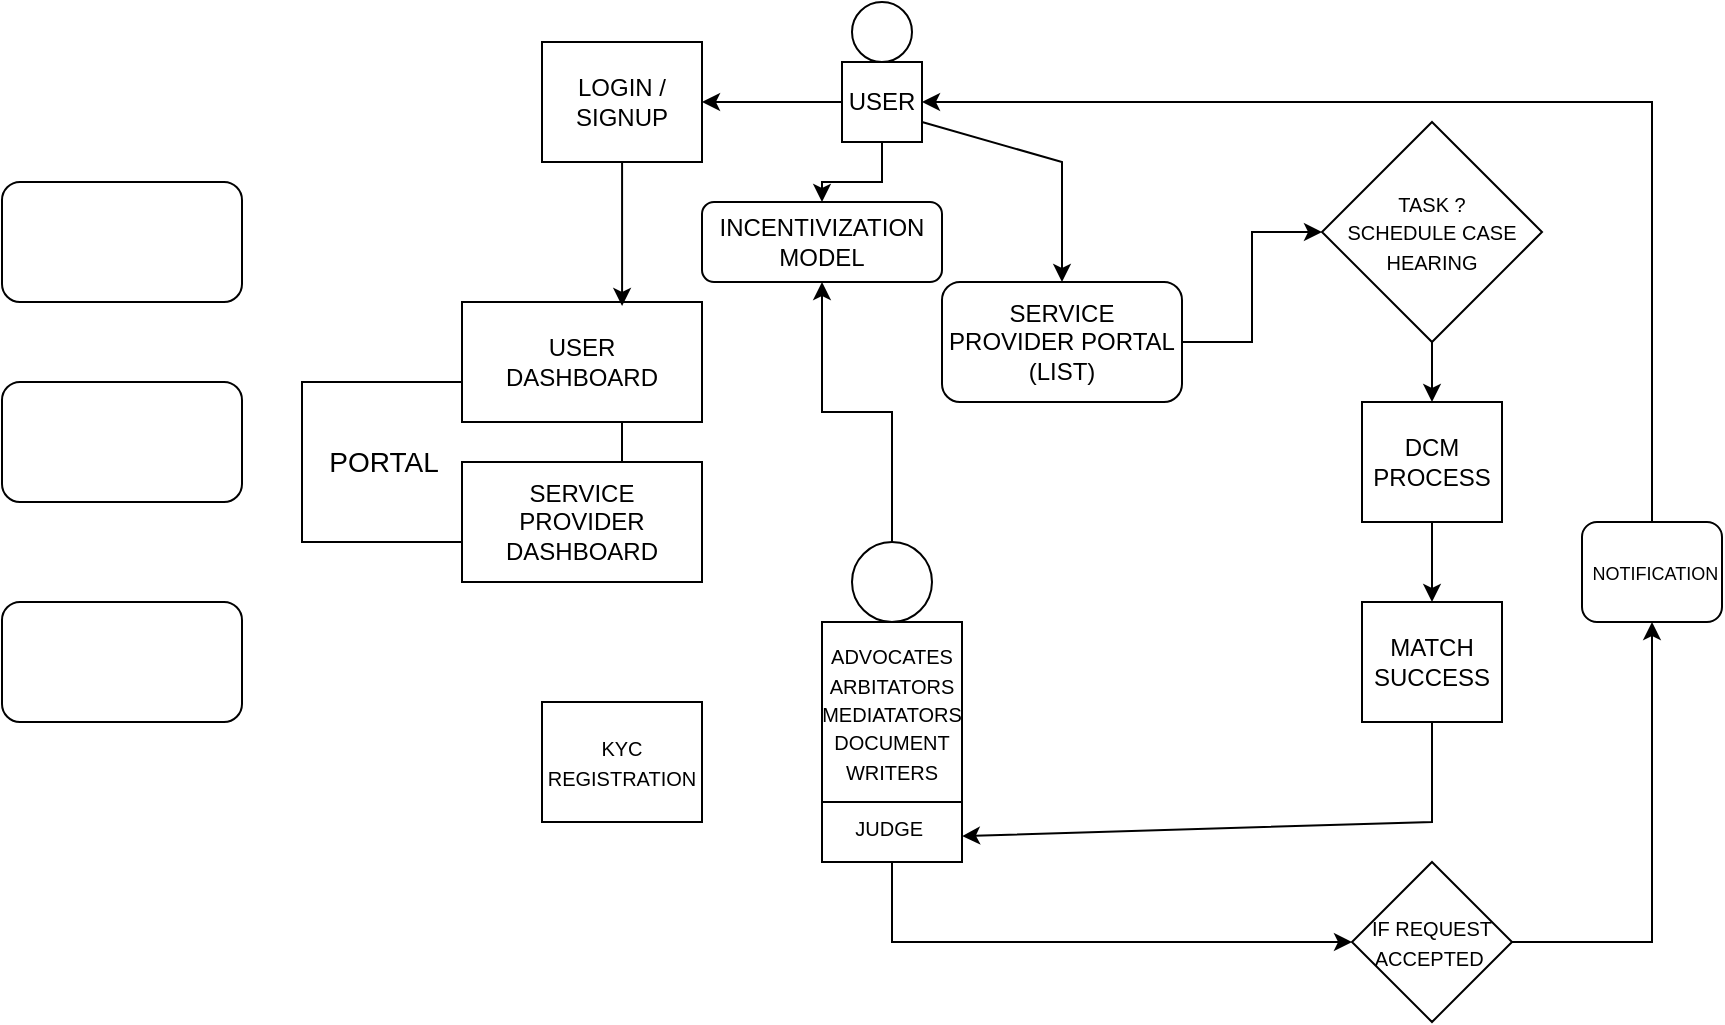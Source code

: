 <mxfile version="21.7.4" type="github">
  <diagram name="Page-1" id="g-eU_zQpK4Jmi0CYvKia">
    <mxGraphModel dx="1904" dy="622" grid="1" gridSize="10" guides="1" tooltips="1" connect="1" arrows="1" fold="1" page="1" pageScale="1" pageWidth="827" pageHeight="1169" math="0" shadow="0">
      <root>
        <mxCell id="0" />
        <mxCell id="1" parent="0" />
        <mxCell id="zGSTSEzs4RvEDAc3bm8E-2" value="&lt;div style=&quot;&quot;&gt;&lt;font style=&quot;font-size: 14px;&quot;&gt;&amp;nbsp; &amp;nbsp;PORTAL&lt;/font&gt;&lt;/div&gt;" style="rounded=0;whiteSpace=wrap;html=1;align=left;" vertex="1" parent="1">
          <mxGeometry x="80" y="200" width="160" height="80" as="geometry" />
        </mxCell>
        <mxCell id="zGSTSEzs4RvEDAc3bm8E-3" value="SERVICE PROVIDER DASHBOARD" style="rounded=0;whiteSpace=wrap;html=1;" vertex="1" parent="1">
          <mxGeometry x="160" y="240" width="120" height="60" as="geometry" />
        </mxCell>
        <mxCell id="zGSTSEzs4RvEDAc3bm8E-4" value="USER &lt;br&gt;DASHBOARD" style="rounded=0;whiteSpace=wrap;html=1;" vertex="1" parent="1">
          <mxGeometry x="160" y="160" width="120" height="60" as="geometry" />
        </mxCell>
        <mxCell id="zGSTSEzs4RvEDAc3bm8E-24" style="edgeStyle=orthogonalEdgeStyle;rounded=0;orthogonalLoop=1;jettySize=auto;html=1;entryX=0.667;entryY=0.033;entryDx=0;entryDy=0;entryPerimeter=0;" edge="1" parent="1" source="zGSTSEzs4RvEDAc3bm8E-5" target="zGSTSEzs4RvEDAc3bm8E-4">
          <mxGeometry relative="1" as="geometry" />
        </mxCell>
        <mxCell id="zGSTSEzs4RvEDAc3bm8E-5" value="LOGIN / SIGNUP" style="rounded=0;whiteSpace=wrap;html=1;" vertex="1" parent="1">
          <mxGeometry x="200" y="30" width="80" height="60" as="geometry" />
        </mxCell>
        <mxCell id="zGSTSEzs4RvEDAc3bm8E-6" value="&lt;font style=&quot;font-size: 10px;&quot;&gt;KYC REGISTRATION&lt;/font&gt;" style="rounded=0;whiteSpace=wrap;html=1;" vertex="1" parent="1">
          <mxGeometry x="200" y="360" width="80" height="60" as="geometry" />
        </mxCell>
        <mxCell id="zGSTSEzs4RvEDAc3bm8E-7" value="&lt;font style=&quot;font-size: 10px;&quot;&gt;ADVOCATES&lt;br&gt;ARBITATORS&lt;br&gt;MEDIATATORS&lt;br&gt;DOCUMENT WRITERS&lt;br&gt;&lt;br&gt;JUDGE&amp;nbsp;&lt;/font&gt;" style="rounded=0;whiteSpace=wrap;html=1;" vertex="1" parent="1">
          <mxGeometry x="340" y="320" width="70" height="120" as="geometry" />
        </mxCell>
        <mxCell id="zGSTSEzs4RvEDAc3bm8E-25" value="" style="edgeStyle=orthogonalEdgeStyle;rounded=0;orthogonalLoop=1;jettySize=auto;html=1;" edge="1" parent="1" source="zGSTSEzs4RvEDAc3bm8E-8" target="zGSTSEzs4RvEDAc3bm8E-5">
          <mxGeometry relative="1" as="geometry" />
        </mxCell>
        <mxCell id="zGSTSEzs4RvEDAc3bm8E-44" value="" style="edgeStyle=orthogonalEdgeStyle;rounded=0;orthogonalLoop=1;jettySize=auto;html=1;" edge="1" parent="1" source="zGSTSEzs4RvEDAc3bm8E-8" target="zGSTSEzs4RvEDAc3bm8E-41">
          <mxGeometry relative="1" as="geometry" />
        </mxCell>
        <mxCell id="zGSTSEzs4RvEDAc3bm8E-8" value="USER" style="rounded=0;whiteSpace=wrap;html=1;" vertex="1" parent="1">
          <mxGeometry x="350" y="40" width="40" height="40" as="geometry" />
        </mxCell>
        <mxCell id="zGSTSEzs4RvEDAc3bm8E-45" value="" style="edgeStyle=orthogonalEdgeStyle;rounded=0;orthogonalLoop=1;jettySize=auto;html=1;entryX=0.5;entryY=1;entryDx=0;entryDy=0;" edge="1" parent="1" source="zGSTSEzs4RvEDAc3bm8E-9" target="zGSTSEzs4RvEDAc3bm8E-41">
          <mxGeometry relative="1" as="geometry" />
        </mxCell>
        <mxCell id="zGSTSEzs4RvEDAc3bm8E-9" value="" style="ellipse;whiteSpace=wrap;html=1;aspect=fixed;" vertex="1" parent="1">
          <mxGeometry x="355" y="280" width="40" height="40" as="geometry" />
        </mxCell>
        <mxCell id="zGSTSEzs4RvEDAc3bm8E-10" value="" style="ellipse;whiteSpace=wrap;html=1;aspect=fixed;" vertex="1" parent="1">
          <mxGeometry x="355" y="10" width="30" height="30" as="geometry" />
        </mxCell>
        <mxCell id="zGSTSEzs4RvEDAc3bm8E-38" value="" style="edgeStyle=orthogonalEdgeStyle;rounded=0;orthogonalLoop=1;jettySize=auto;html=1;entryX=0;entryY=0.5;entryDx=0;entryDy=0;" edge="1" parent="1" source="zGSTSEzs4RvEDAc3bm8E-12" target="zGSTSEzs4RvEDAc3bm8E-13">
          <mxGeometry relative="1" as="geometry" />
        </mxCell>
        <mxCell id="zGSTSEzs4RvEDAc3bm8E-12" value="SERVICE PROVIDER PORTAL (LIST)" style="rounded=1;whiteSpace=wrap;html=1;" vertex="1" parent="1">
          <mxGeometry x="400" y="150" width="120" height="60" as="geometry" />
        </mxCell>
        <mxCell id="zGSTSEzs4RvEDAc3bm8E-39" value="" style="edgeStyle=orthogonalEdgeStyle;rounded=0;orthogonalLoop=1;jettySize=auto;html=1;" edge="1" parent="1" source="zGSTSEzs4RvEDAc3bm8E-13" target="zGSTSEzs4RvEDAc3bm8E-16">
          <mxGeometry relative="1" as="geometry" />
        </mxCell>
        <mxCell id="zGSTSEzs4RvEDAc3bm8E-13" value="&lt;font style=&quot;font-size: 10px;&quot;&gt;TASK ? &lt;br&gt;SCHEDULE CASE HEARING&lt;/font&gt;" style="rhombus;whiteSpace=wrap;html=1;" vertex="1" parent="1">
          <mxGeometry x="590" y="70" width="110" height="110" as="geometry" />
        </mxCell>
        <mxCell id="zGSTSEzs4RvEDAc3bm8E-40" value="" style="edgeStyle=orthogonalEdgeStyle;rounded=0;orthogonalLoop=1;jettySize=auto;html=1;" edge="1" parent="1" source="zGSTSEzs4RvEDAc3bm8E-16" target="zGSTSEzs4RvEDAc3bm8E-17">
          <mxGeometry relative="1" as="geometry" />
        </mxCell>
        <mxCell id="zGSTSEzs4RvEDAc3bm8E-16" value="&lt;span style=&quot;white-space: pre;&quot;&gt;DCM&lt;br/&gt;PROCESS&lt;br&gt;&lt;/span&gt;" style="rounded=0;whiteSpace=wrap;html=1;align=center;" vertex="1" parent="1">
          <mxGeometry x="610" y="210" width="70" height="60" as="geometry" />
        </mxCell>
        <mxCell id="zGSTSEzs4RvEDAc3bm8E-17" value="MATCH SUCCESS" style="rounded=0;whiteSpace=wrap;html=1;" vertex="1" parent="1">
          <mxGeometry x="610" y="310" width="70" height="60" as="geometry" />
        </mxCell>
        <mxCell id="zGSTSEzs4RvEDAc3bm8E-20" value="&lt;font style=&quot;font-size: 10px;&quot;&gt;IF REQUEST ACCEPTED&amp;nbsp;&lt;/font&gt;" style="rhombus;whiteSpace=wrap;html=1;" vertex="1" parent="1">
          <mxGeometry x="605" y="440" width="80" height="80" as="geometry" />
        </mxCell>
        <mxCell id="zGSTSEzs4RvEDAc3bm8E-21" value="&amp;nbsp;&lt;font style=&quot;font-size: 9px;&quot;&gt;NOTIFICATION&lt;/font&gt;" style="rounded=1;whiteSpace=wrap;html=1;" vertex="1" parent="1">
          <mxGeometry x="720" y="270" width="70" height="50" as="geometry" />
        </mxCell>
        <mxCell id="zGSTSEzs4RvEDAc3bm8E-22" value="" style="endArrow=none;html=1;rounded=0;entryX=1;entryY=0.75;entryDx=0;entryDy=0;exitX=0;exitY=0.75;exitDx=0;exitDy=0;" edge="1" parent="1" source="zGSTSEzs4RvEDAc3bm8E-7" target="zGSTSEzs4RvEDAc3bm8E-7">
          <mxGeometry width="50" height="50" relative="1" as="geometry">
            <mxPoint x="370" y="320" as="sourcePoint" />
            <mxPoint x="420" y="270" as="targetPoint" />
          </mxGeometry>
        </mxCell>
        <mxCell id="zGSTSEzs4RvEDAc3bm8E-27" value="" style="endArrow=classic;html=1;rounded=0;entryX=0.5;entryY=0;entryDx=0;entryDy=0;exitX=1;exitY=0.75;exitDx=0;exitDy=0;" edge="1" parent="1" source="zGSTSEzs4RvEDAc3bm8E-8" target="zGSTSEzs4RvEDAc3bm8E-12">
          <mxGeometry width="50" height="50" relative="1" as="geometry">
            <mxPoint x="370" y="320" as="sourcePoint" />
            <mxPoint x="420" y="270" as="targetPoint" />
            <Array as="points">
              <mxPoint x="460" y="90" />
            </Array>
          </mxGeometry>
        </mxCell>
        <mxCell id="zGSTSEzs4RvEDAc3bm8E-29" value="" style="endArrow=classic;html=1;rounded=0;entryX=1;entryY=0.5;entryDx=0;entryDy=0;exitX=0.5;exitY=0;exitDx=0;exitDy=0;" edge="1" parent="1" source="zGSTSEzs4RvEDAc3bm8E-21" target="zGSTSEzs4RvEDAc3bm8E-8">
          <mxGeometry width="50" height="50" relative="1" as="geometry">
            <mxPoint x="400" y="320" as="sourcePoint" />
            <mxPoint x="450" y="270" as="targetPoint" />
            <Array as="points">
              <mxPoint x="755" y="60" />
            </Array>
          </mxGeometry>
        </mxCell>
        <mxCell id="zGSTSEzs4RvEDAc3bm8E-30" value="" style="endArrow=classic;html=1;rounded=0;entryX=1;entryY=0.892;entryDx=0;entryDy=0;exitX=0.5;exitY=1;exitDx=0;exitDy=0;entryPerimeter=0;" edge="1" parent="1" source="zGSTSEzs4RvEDAc3bm8E-17" target="zGSTSEzs4RvEDAc3bm8E-7">
          <mxGeometry width="50" height="50" relative="1" as="geometry">
            <mxPoint x="400" y="320" as="sourcePoint" />
            <mxPoint x="450" y="270" as="targetPoint" />
            <Array as="points">
              <mxPoint x="645" y="420" />
            </Array>
          </mxGeometry>
        </mxCell>
        <mxCell id="zGSTSEzs4RvEDAc3bm8E-36" value="" style="endArrow=classic;html=1;rounded=0;entryX=0;entryY=0.5;entryDx=0;entryDy=0;exitX=0.5;exitY=1;exitDx=0;exitDy=0;" edge="1" parent="1" source="zGSTSEzs4RvEDAc3bm8E-7" target="zGSTSEzs4RvEDAc3bm8E-20">
          <mxGeometry width="50" height="50" relative="1" as="geometry">
            <mxPoint x="400" y="320" as="sourcePoint" />
            <mxPoint x="450" y="270" as="targetPoint" />
            <Array as="points">
              <mxPoint x="375" y="480" />
            </Array>
          </mxGeometry>
        </mxCell>
        <mxCell id="zGSTSEzs4RvEDAc3bm8E-37" value="" style="endArrow=classic;html=1;rounded=0;entryX=0.5;entryY=1;entryDx=0;entryDy=0;exitX=1;exitY=0.5;exitDx=0;exitDy=0;" edge="1" parent="1" source="zGSTSEzs4RvEDAc3bm8E-20" target="zGSTSEzs4RvEDAc3bm8E-21">
          <mxGeometry width="50" height="50" relative="1" as="geometry">
            <mxPoint x="400" y="320" as="sourcePoint" />
            <mxPoint x="450" y="270" as="targetPoint" />
            <Array as="points">
              <mxPoint x="755" y="480" />
            </Array>
          </mxGeometry>
        </mxCell>
        <mxCell id="zGSTSEzs4RvEDAc3bm8E-41" value="INCENTIVIZATION&lt;br&gt;MODEL" style="rounded=1;whiteSpace=wrap;html=1;" vertex="1" parent="1">
          <mxGeometry x="280" y="110" width="120" height="40" as="geometry" />
        </mxCell>
        <mxCell id="zGSTSEzs4RvEDAc3bm8E-46" value="" style="rounded=1;whiteSpace=wrap;html=1;" vertex="1" parent="1">
          <mxGeometry x="-70" y="310" width="120" height="60" as="geometry" />
        </mxCell>
        <mxCell id="zGSTSEzs4RvEDAc3bm8E-47" value="" style="rounded=1;whiteSpace=wrap;html=1;" vertex="1" parent="1">
          <mxGeometry x="-70" y="200" width="120" height="60" as="geometry" />
        </mxCell>
        <mxCell id="zGSTSEzs4RvEDAc3bm8E-48" value="" style="rounded=1;whiteSpace=wrap;html=1;" vertex="1" parent="1">
          <mxGeometry x="-70" y="100" width="120" height="60" as="geometry" />
        </mxCell>
        <mxCell id="zGSTSEzs4RvEDAc3bm8E-50" style="edgeStyle=orthogonalEdgeStyle;rounded=0;orthogonalLoop=1;jettySize=auto;html=1;exitX=0.5;exitY=1;exitDx=0;exitDy=0;" edge="1" parent="1" source="zGSTSEzs4RvEDAc3bm8E-6" target="zGSTSEzs4RvEDAc3bm8E-6">
          <mxGeometry relative="1" as="geometry" />
        </mxCell>
      </root>
    </mxGraphModel>
  </diagram>
</mxfile>
